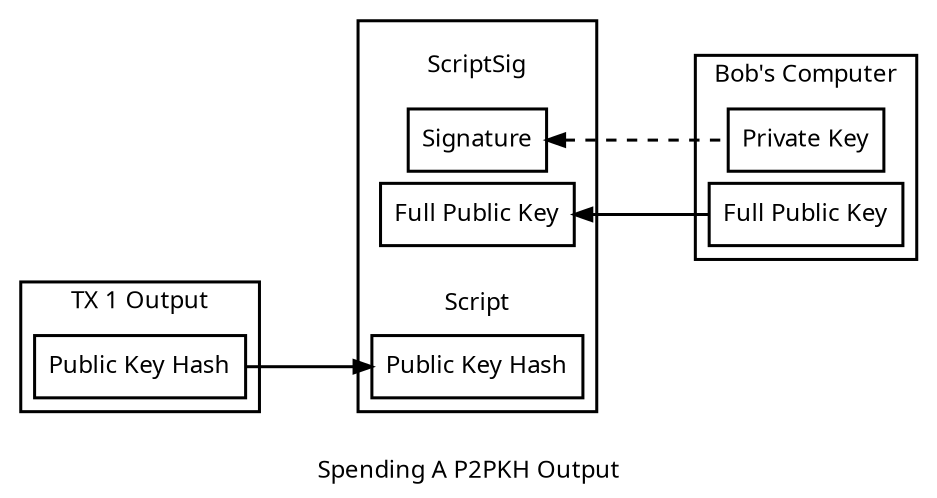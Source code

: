 digraph blockchain {

size="6.25";

//splines = "false";
rankdir=LR;
//ranksep=0.1;
//splines=ortho;
overlap = false;
nodesep = 0.1;

node [ fontname="Sans", shape = box, penwidth = 1.75 ];
edge [ fontname="Sans", penwidth = 1.75, minlen = 2 ];
graph [ fontname="Sans" ];
penwidth = 1.75;

subgraph cluster_tx2 {
    scriptSig [ label = "ScriptSig", shape = "none" ];
    tx2_signature [ label = "Signature" ];
    tx2_full_public_key [ label = "Full Public Key" ];
    script [ label = " \nScript", shape = "none" ];
    tx2_pubkey_hash [ label = "Public Key Hash" ];

}

subgraph cluster_tx1 {
    tx1_pubkey_hash [ label = "Public Key Hash" ];

    label = "TX 1 Output"
}

subgraph cluster_bob {
    private_key [ label = "Private Key" ];
    full_public_key [ label = "Full Public Key" ];

    label = "Bob's Computer"
}

tx1_pubkey_hash -> tx2_pubkey_hash;

{
    edge [ arrowhead = "none", arrowtail = "normal", dir=both ]
    tx2_full_public_key -> full_public_key;
    tx2_signature -> private_key [ style = "dashed" ];
}

label = " \nSpending A P2PKH Output"
}
